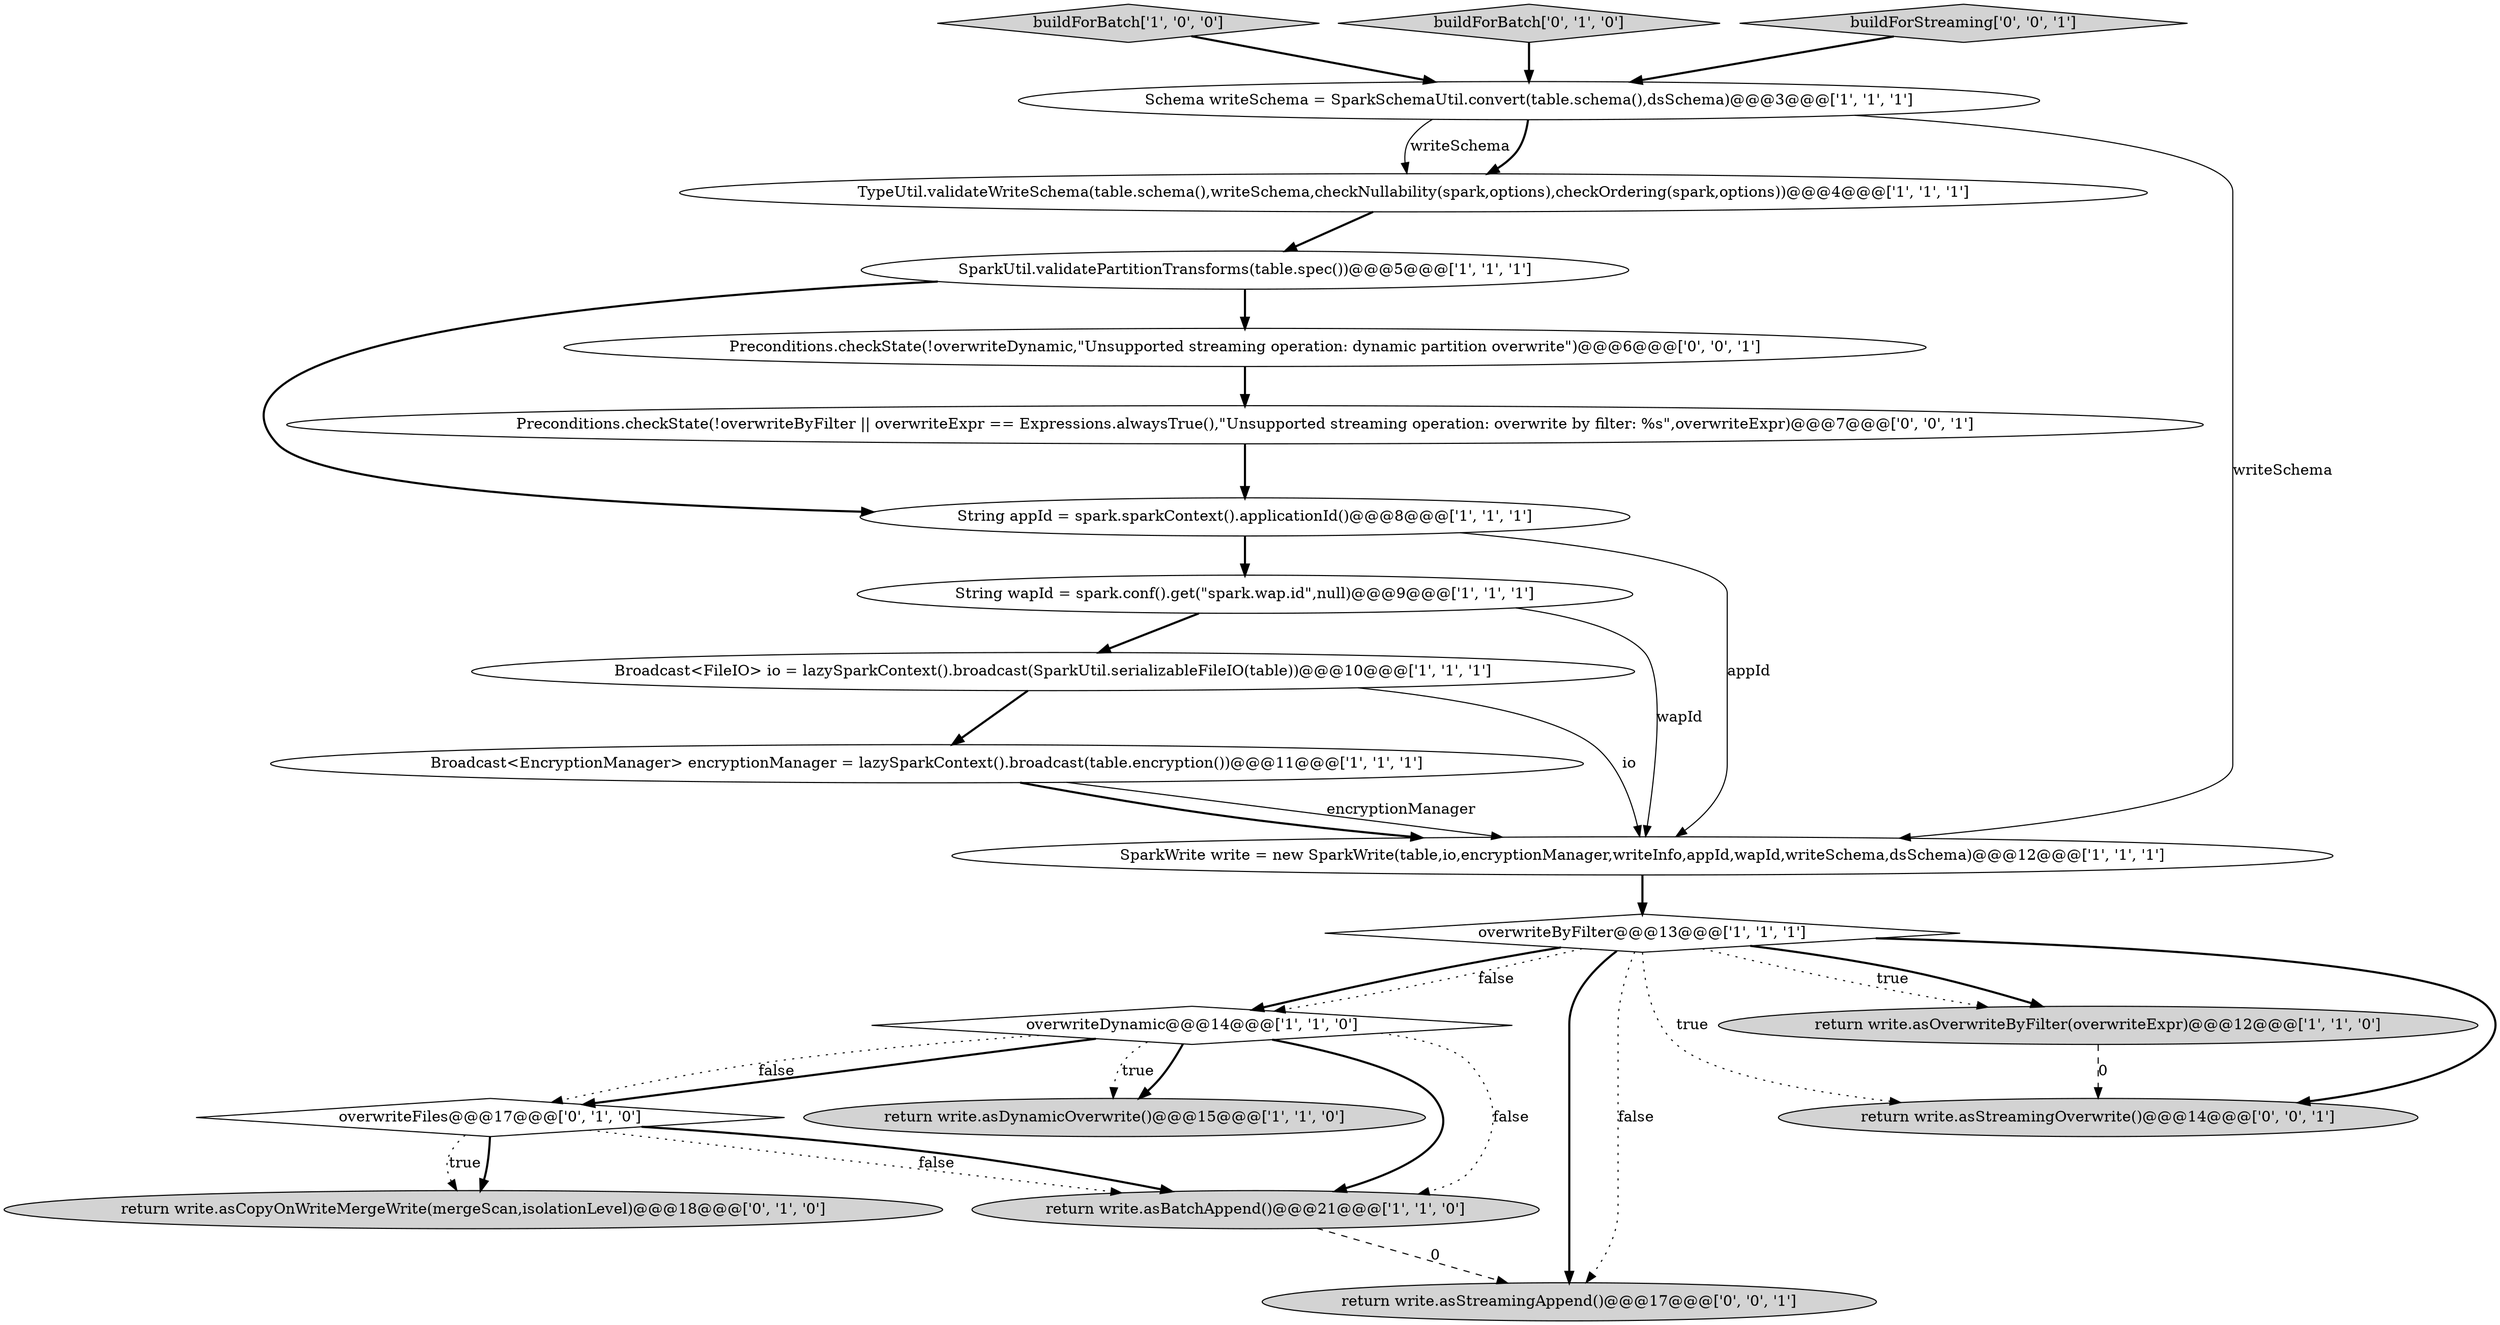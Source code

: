 digraph {
13 [style = filled, label = "return write.asDynamicOverwrite()@@@15@@@['1', '1', '0']", fillcolor = lightgray, shape = ellipse image = "AAA0AAABBB1BBB"];
11 [style = filled, label = "TypeUtil.validateWriteSchema(table.schema(),writeSchema,checkNullability(spark,options),checkOrdering(spark,options))@@@4@@@['1', '1', '1']", fillcolor = white, shape = ellipse image = "AAA0AAABBB1BBB"];
6 [style = filled, label = "String appId = spark.sparkContext().applicationId()@@@8@@@['1', '1', '1']", fillcolor = white, shape = ellipse image = "AAA0AAABBB1BBB"];
10 [style = filled, label = "SparkWrite write = new SparkWrite(table,io,encryptionManager,writeInfo,appId,wapId,writeSchema,dsSchema)@@@12@@@['1', '1', '1']", fillcolor = white, shape = ellipse image = "AAA0AAABBB1BBB"];
0 [style = filled, label = "Broadcast<EncryptionManager> encryptionManager = lazySparkContext().broadcast(table.encryption())@@@11@@@['1', '1', '1']", fillcolor = white, shape = ellipse image = "AAA0AAABBB1BBB"];
8 [style = filled, label = "buildForBatch['1', '0', '0']", fillcolor = lightgray, shape = diamond image = "AAA0AAABBB1BBB"];
7 [style = filled, label = "overwriteByFilter@@@13@@@['1', '1', '1']", fillcolor = white, shape = diamond image = "AAA0AAABBB1BBB"];
15 [style = filled, label = "buildForBatch['0', '1', '0']", fillcolor = lightgray, shape = diamond image = "AAA0AAABBB2BBB"];
21 [style = filled, label = "buildForStreaming['0', '0', '1']", fillcolor = lightgray, shape = diamond image = "AAA0AAABBB3BBB"];
4 [style = filled, label = "return write.asOverwriteByFilter(overwriteExpr)@@@12@@@['1', '1', '0']", fillcolor = lightgray, shape = ellipse image = "AAA0AAABBB1BBB"];
18 [style = filled, label = "Preconditions.checkState(!overwriteDynamic,\"Unsupported streaming operation: dynamic partition overwrite\")@@@6@@@['0', '0', '1']", fillcolor = white, shape = ellipse image = "AAA0AAABBB3BBB"];
3 [style = filled, label = "overwriteDynamic@@@14@@@['1', '1', '0']", fillcolor = white, shape = diamond image = "AAA0AAABBB1BBB"];
9 [style = filled, label = "Schema writeSchema = SparkSchemaUtil.convert(table.schema(),dsSchema)@@@3@@@['1', '1', '1']", fillcolor = white, shape = ellipse image = "AAA0AAABBB1BBB"];
1 [style = filled, label = "SparkUtil.validatePartitionTransforms(table.spec())@@@5@@@['1', '1', '1']", fillcolor = white, shape = ellipse image = "AAA0AAABBB1BBB"];
17 [style = filled, label = "return write.asStreamingAppend()@@@17@@@['0', '0', '1']", fillcolor = lightgray, shape = ellipse image = "AAA0AAABBB3BBB"];
2 [style = filled, label = "Broadcast<FileIO> io = lazySparkContext().broadcast(SparkUtil.serializableFileIO(table))@@@10@@@['1', '1', '1']", fillcolor = white, shape = ellipse image = "AAA0AAABBB1BBB"];
19 [style = filled, label = "Preconditions.checkState(!overwriteByFilter || overwriteExpr == Expressions.alwaysTrue(),\"Unsupported streaming operation: overwrite by filter: %s\",overwriteExpr)@@@7@@@['0', '0', '1']", fillcolor = white, shape = ellipse image = "AAA0AAABBB3BBB"];
12 [style = filled, label = "String wapId = spark.conf().get(\"spark.wap.id\",null)@@@9@@@['1', '1', '1']", fillcolor = white, shape = ellipse image = "AAA0AAABBB1BBB"];
20 [style = filled, label = "return write.asStreamingOverwrite()@@@14@@@['0', '0', '1']", fillcolor = lightgray, shape = ellipse image = "AAA0AAABBB3BBB"];
16 [style = filled, label = "return write.asCopyOnWriteMergeWrite(mergeScan,isolationLevel)@@@18@@@['0', '1', '0']", fillcolor = lightgray, shape = ellipse image = "AAA1AAABBB2BBB"];
14 [style = filled, label = "overwriteFiles@@@17@@@['0', '1', '0']", fillcolor = white, shape = diamond image = "AAA1AAABBB2BBB"];
5 [style = filled, label = "return write.asBatchAppend()@@@21@@@['1', '1', '0']", fillcolor = lightgray, shape = ellipse image = "AAA0AAABBB1BBB"];
14->5 [style = dotted, label="false"];
14->5 [style = bold, label=""];
7->4 [style = dotted, label="true"];
3->14 [style = bold, label=""];
8->9 [style = bold, label=""];
9->11 [style = bold, label=""];
15->9 [style = bold, label=""];
19->6 [style = bold, label=""];
12->10 [style = solid, label="wapId"];
14->16 [style = bold, label=""];
0->10 [style = solid, label="encryptionManager"];
12->2 [style = bold, label=""];
2->10 [style = solid, label="io"];
14->16 [style = dotted, label="true"];
1->18 [style = bold, label=""];
11->1 [style = bold, label=""];
9->11 [style = solid, label="writeSchema"];
7->20 [style = bold, label=""];
1->6 [style = bold, label=""];
3->13 [style = bold, label=""];
3->5 [style = dotted, label="false"];
3->5 [style = bold, label=""];
7->3 [style = bold, label=""];
0->10 [style = bold, label=""];
10->7 [style = bold, label=""];
3->14 [style = dotted, label="false"];
18->19 [style = bold, label=""];
7->4 [style = bold, label=""];
6->10 [style = solid, label="appId"];
6->12 [style = bold, label=""];
7->3 [style = dotted, label="false"];
7->17 [style = bold, label=""];
7->17 [style = dotted, label="false"];
2->0 [style = bold, label=""];
4->20 [style = dashed, label="0"];
21->9 [style = bold, label=""];
9->10 [style = solid, label="writeSchema"];
7->20 [style = dotted, label="true"];
5->17 [style = dashed, label="0"];
3->13 [style = dotted, label="true"];
}
